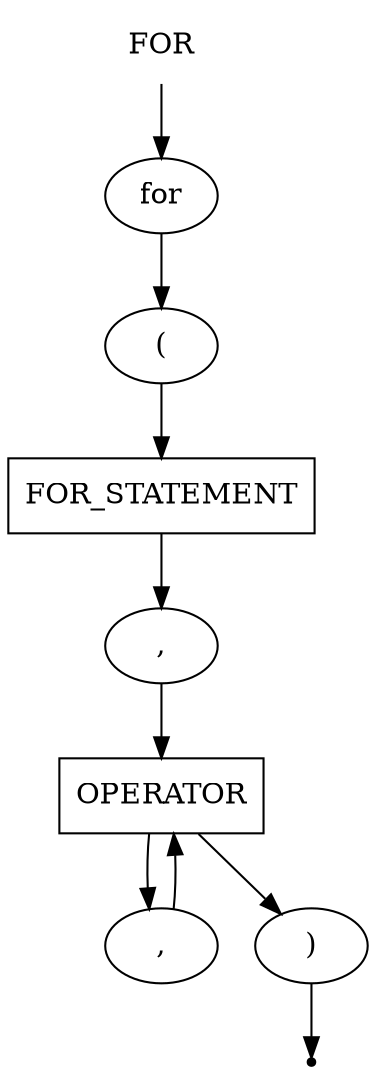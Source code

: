digraph FOR{
    start [label=FOR shape=plaintext]
    for [label=for shape=oval]
    statement [label=FOR_STATEMENT shape=box]
    oper [label=OPERATOR shape=box]
    open [label="(" shape=oval]
    comma_1 [label="," shape=oval]
    comma_2 [label="," shape=oval]
    close [label=")" shape=oval]
    end [label="" shape=point]

    start -> for
    for -> open
    open -> statement
    statement -> comma_1
    comma_1 -> oper
    oper -> comma_2
    comma_2 -> oper
    oper -> close
    close -> end
}
